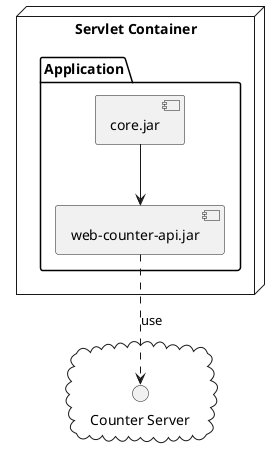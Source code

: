 @startuml

cloud {
    interface "Counter Server" as counter
}

node "Servlet Container" {
    package "Application" {
        [core.jar] --> [web-counter-api.jar]
        [web-counter-api.jar] ..> counter : use
    }
}

@enduml